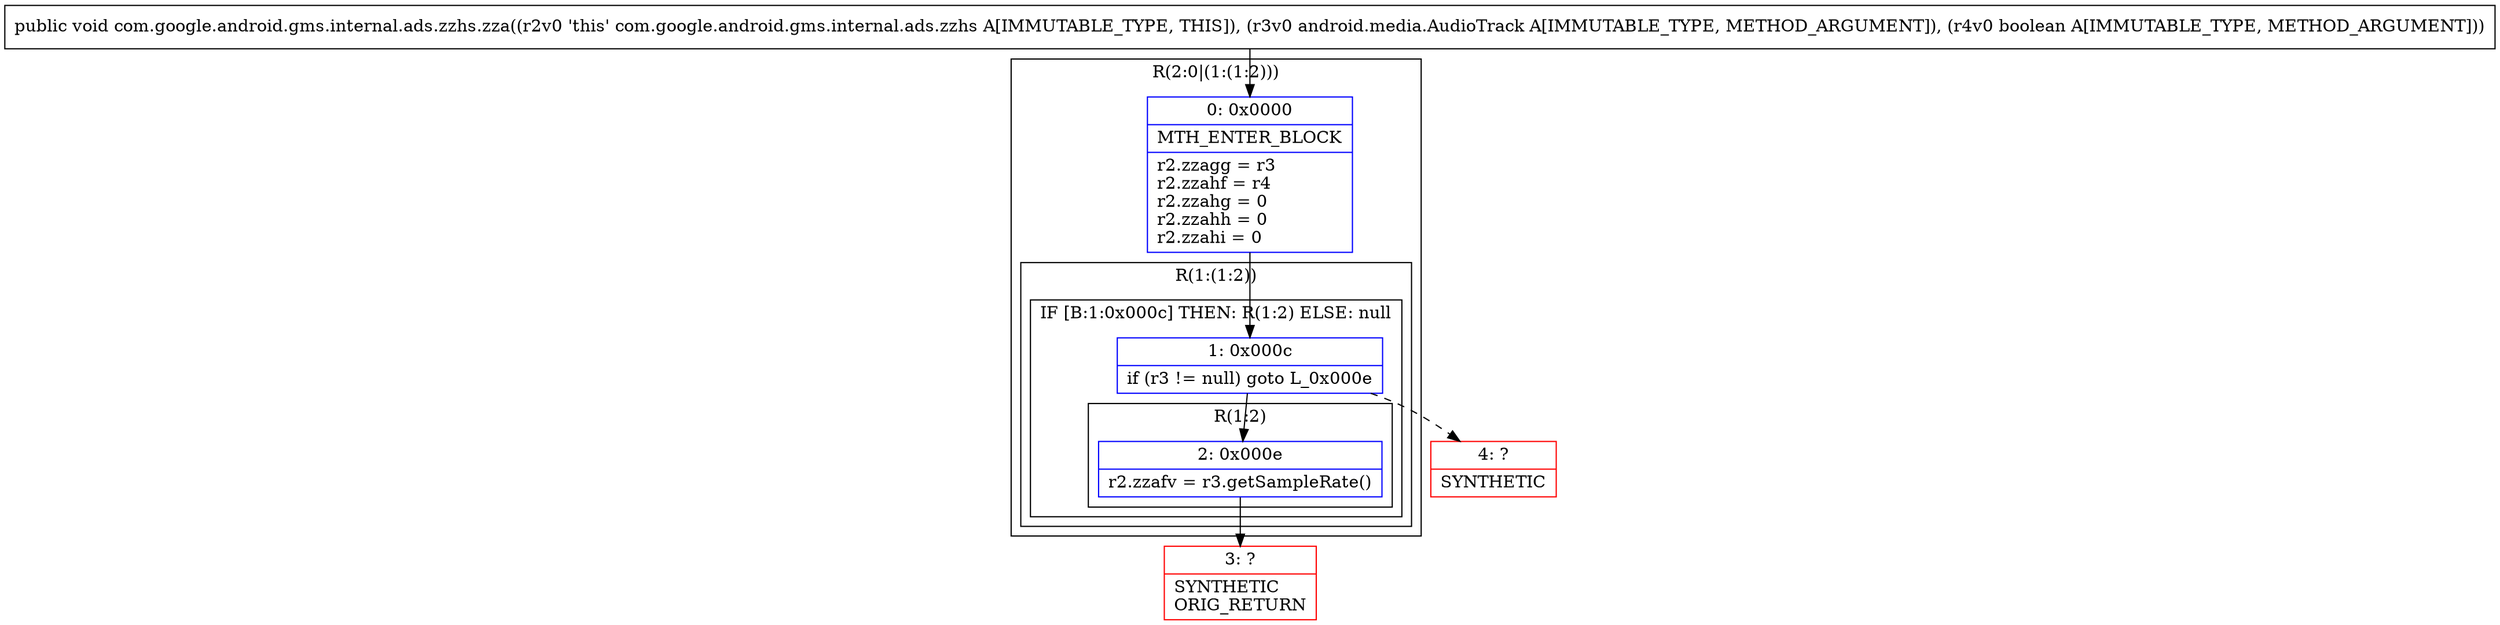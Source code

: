 digraph "CFG forcom.google.android.gms.internal.ads.zzhs.zza(Landroid\/media\/AudioTrack;Z)V" {
subgraph cluster_Region_717297530 {
label = "R(2:0|(1:(1:2)))";
node [shape=record,color=blue];
Node_0 [shape=record,label="{0\:\ 0x0000|MTH_ENTER_BLOCK\l|r2.zzagg = r3\lr2.zzahf = r4\lr2.zzahg = 0\lr2.zzahh = 0\lr2.zzahi = 0\l}"];
subgraph cluster_Region_1702640707 {
label = "R(1:(1:2))";
node [shape=record,color=blue];
subgraph cluster_IfRegion_1926872162 {
label = "IF [B:1:0x000c] THEN: R(1:2) ELSE: null";
node [shape=record,color=blue];
Node_1 [shape=record,label="{1\:\ 0x000c|if (r3 != null) goto L_0x000e\l}"];
subgraph cluster_Region_57790694 {
label = "R(1:2)";
node [shape=record,color=blue];
Node_2 [shape=record,label="{2\:\ 0x000e|r2.zzafv = r3.getSampleRate()\l}"];
}
}
}
}
Node_3 [shape=record,color=red,label="{3\:\ ?|SYNTHETIC\lORIG_RETURN\l}"];
Node_4 [shape=record,color=red,label="{4\:\ ?|SYNTHETIC\l}"];
MethodNode[shape=record,label="{public void com.google.android.gms.internal.ads.zzhs.zza((r2v0 'this' com.google.android.gms.internal.ads.zzhs A[IMMUTABLE_TYPE, THIS]), (r3v0 android.media.AudioTrack A[IMMUTABLE_TYPE, METHOD_ARGUMENT]), (r4v0 boolean A[IMMUTABLE_TYPE, METHOD_ARGUMENT])) }"];
MethodNode -> Node_0;
Node_0 -> Node_1;
Node_1 -> Node_2;
Node_1 -> Node_4[style=dashed];
Node_2 -> Node_3;
}

